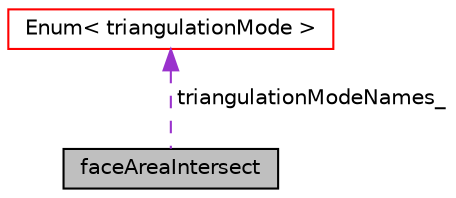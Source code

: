 digraph "faceAreaIntersect"
{
  bgcolor="transparent";
  edge [fontname="Helvetica",fontsize="10",labelfontname="Helvetica",labelfontsize="10"];
  node [fontname="Helvetica",fontsize="10",shape=record];
  Node1 [label="faceAreaIntersect",height=0.2,width=0.4,color="black", fillcolor="grey75", style="filled" fontcolor="black"];
  Node2 -> Node1 [dir="back",color="darkorchid3",fontsize="10",style="dashed",label=" triangulationModeNames_" ,fontname="Helvetica"];
  Node2 [label="Enum\< triangulationMode \>",height=0.2,width=0.4,color="red",URL="$classFoam_1_1Enum.html"];
}
